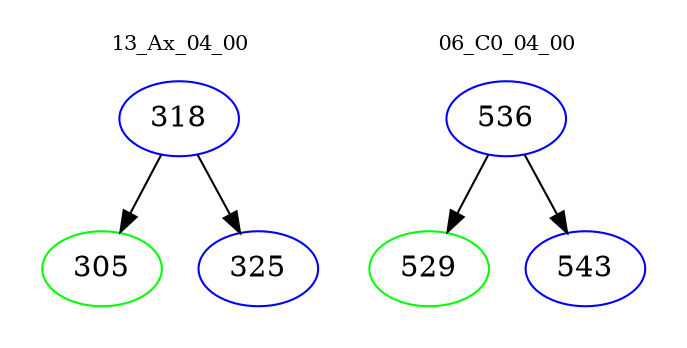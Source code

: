 digraph{
subgraph cluster_0 {
color = white
label = "13_Ax_04_00";
fontsize=10;
T0_318 [label="318", color="blue"]
T0_318 -> T0_305 [color="black"]
T0_305 [label="305", color="green"]
T0_318 -> T0_325 [color="black"]
T0_325 [label="325", color="blue"]
}
subgraph cluster_1 {
color = white
label = "06_C0_04_00";
fontsize=10;
T1_536 [label="536", color="blue"]
T1_536 -> T1_529 [color="black"]
T1_529 [label="529", color="green"]
T1_536 -> T1_543 [color="black"]
T1_543 [label="543", color="blue"]
}
}
